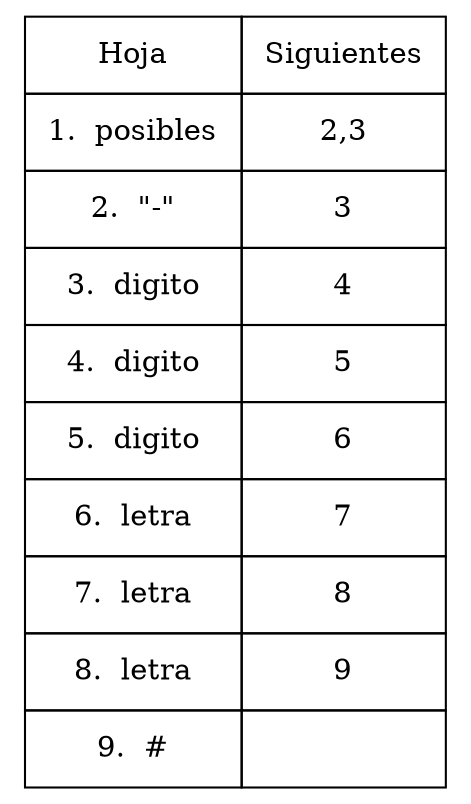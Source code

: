 digraph { 
  tbl [ 
 shape=plaintext
 label=<
<table border='0' cellborder='1' cellspacing='0' cellpadding='10'>
 <tr><td>Hoja</td><td>Siguientes</td></tr>
 <tr><td>1.  posibles</td><td>2,3</td></tr>
 <tr><td>2.  "-"</td><td>3</td></tr>
 <tr><td>3.  digito</td><td>4</td></tr>
 <tr><td>4.  digito</td><td>5</td></tr>
 <tr><td>5.  digito</td><td>6</td></tr>
 <tr><td>6.  letra</td><td>7</td></tr>
 <tr><td>7.  letra</td><td>8</td></tr>
 <tr><td>8.  letra</td><td>9</td></tr>
 <tr><td>9.  #</td><td></td></tr>
</table>

    >];

}
